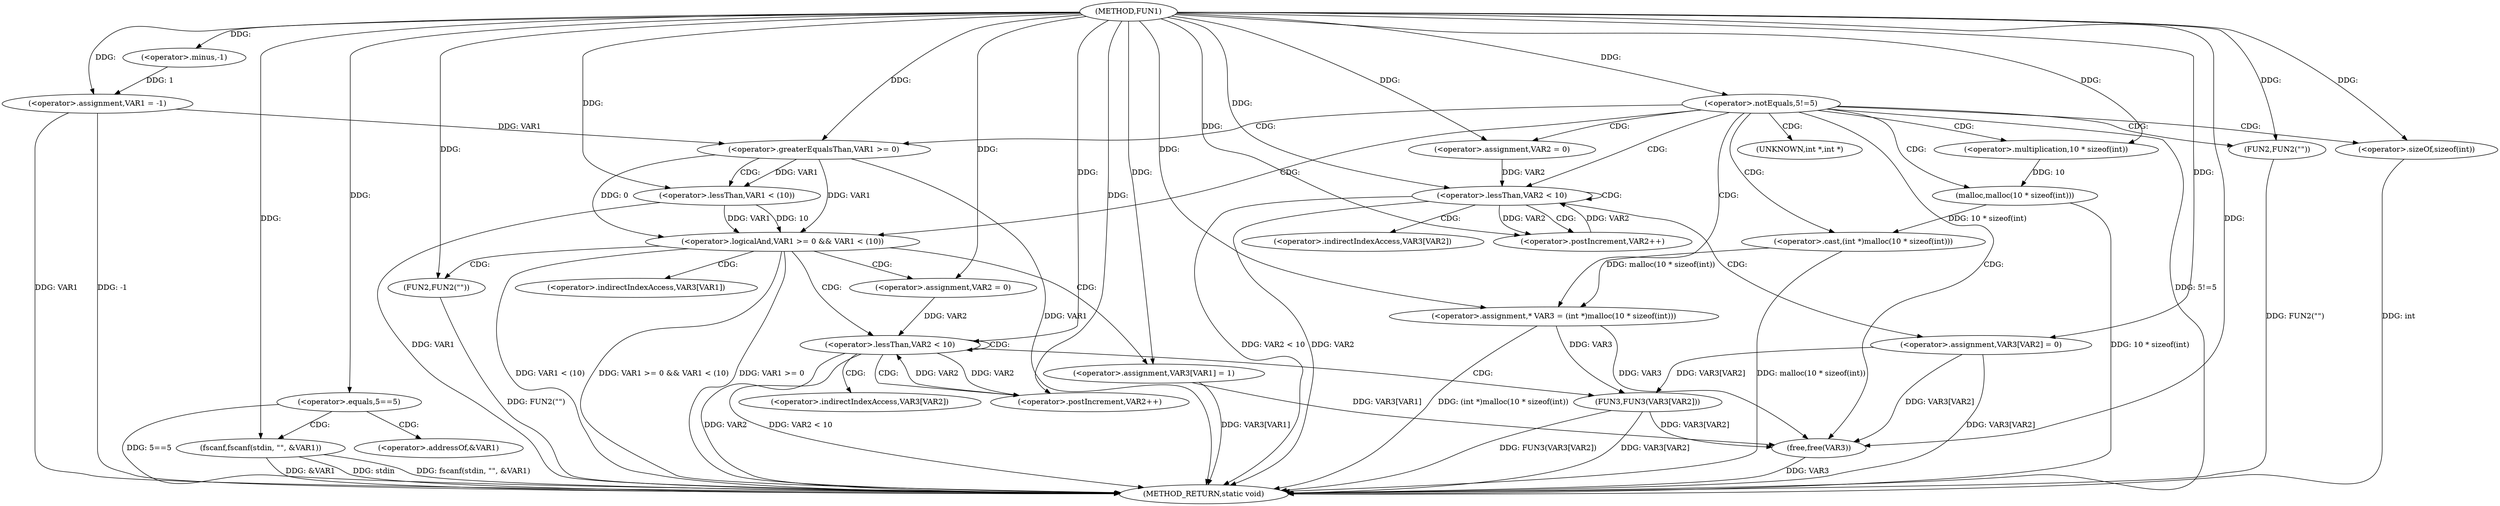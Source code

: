 digraph FUN1 {  
"1000100" [label = "(METHOD,FUN1)" ]
"1000187" [label = "(METHOD_RETURN,static void)" ]
"1000103" [label = "(<operator>.assignment,VAR1 = -1)" ]
"1000105" [label = "(<operator>.minus,-1)" ]
"1000108" [label = "(<operator>.equals,5==5)" ]
"1000112" [label = "(fscanf,fscanf(stdin, \"\", &VAR1))" ]
"1000118" [label = "(<operator>.notEquals,5!=5)" ]
"1000122" [label = "(FUN2,FUN2(\"\"))" ]
"1000129" [label = "(<operator>.assignment,* VAR3 = (int *)malloc(10 * sizeof(int)))" ]
"1000131" [label = "(<operator>.cast,(int *)malloc(10 * sizeof(int)))" ]
"1000133" [label = "(malloc,malloc(10 * sizeof(int)))" ]
"1000134" [label = "(<operator>.multiplication,10 * sizeof(int))" ]
"1000136" [label = "(<operator>.sizeOf,sizeof(int))" ]
"1000139" [label = "(<operator>.assignment,VAR2 = 0)" ]
"1000142" [label = "(<operator>.lessThan,VAR2 < 10)" ]
"1000145" [label = "(<operator>.postIncrement,VAR2++)" ]
"1000148" [label = "(<operator>.assignment,VAR3[VAR2] = 0)" ]
"1000154" [label = "(<operator>.logicalAnd,VAR1 >= 0 && VAR1 < (10))" ]
"1000155" [label = "(<operator>.greaterEqualsThan,VAR1 >= 0)" ]
"1000158" [label = "(<operator>.lessThan,VAR1 < (10))" ]
"1000162" [label = "(<operator>.assignment,VAR3[VAR1] = 1)" ]
"1000168" [label = "(<operator>.assignment,VAR2 = 0)" ]
"1000171" [label = "(<operator>.lessThan,VAR2 < 10)" ]
"1000174" [label = "(<operator>.postIncrement,VAR2++)" ]
"1000177" [label = "(FUN3,FUN3(VAR3[VAR2]))" ]
"1000183" [label = "(FUN2,FUN2(\"\"))" ]
"1000185" [label = "(free,free(VAR3))" ]
"1000115" [label = "(<operator>.addressOf,&VAR1)" ]
"1000132" [label = "(UNKNOWN,int *,int *)" ]
"1000149" [label = "(<operator>.indirectIndexAccess,VAR3[VAR2])" ]
"1000163" [label = "(<operator>.indirectIndexAccess,VAR3[VAR1])" ]
"1000178" [label = "(<operator>.indirectIndexAccess,VAR3[VAR2])" ]
  "1000108" -> "1000187"  [ label = "DDG: 5==5"] 
  "1000103" -> "1000187"  [ label = "DDG: VAR1"] 
  "1000103" -> "1000187"  [ label = "DDG: -1"] 
  "1000112" -> "1000187"  [ label = "DDG: &VAR1"] 
  "1000118" -> "1000187"  [ label = "DDG: 5!=5"] 
  "1000154" -> "1000187"  [ label = "DDG: VAR1 >= 0 && VAR1 < (10)"] 
  "1000112" -> "1000187"  [ label = "DDG: stdin"] 
  "1000177" -> "1000187"  [ label = "DDG: FUN3(VAR3[VAR2])"] 
  "1000155" -> "1000187"  [ label = "DDG: VAR1"] 
  "1000183" -> "1000187"  [ label = "DDG: FUN2(\"\")"] 
  "1000129" -> "1000187"  [ label = "DDG: (int *)malloc(10 * sizeof(int))"] 
  "1000177" -> "1000187"  [ label = "DDG: VAR3[VAR2]"] 
  "1000158" -> "1000187"  [ label = "DDG: VAR1"] 
  "1000185" -> "1000187"  [ label = "DDG: VAR3"] 
  "1000171" -> "1000187"  [ label = "DDG: VAR2"] 
  "1000142" -> "1000187"  [ label = "DDG: VAR2 < 10"] 
  "1000154" -> "1000187"  [ label = "DDG: VAR1 >= 0"] 
  "1000133" -> "1000187"  [ label = "DDG: 10 * sizeof(int)"] 
  "1000154" -> "1000187"  [ label = "DDG: VAR1 < (10)"] 
  "1000148" -> "1000187"  [ label = "DDG: VAR3[VAR2]"] 
  "1000131" -> "1000187"  [ label = "DDG: malloc(10 * sizeof(int))"] 
  "1000112" -> "1000187"  [ label = "DDG: fscanf(stdin, \"\", &VAR1)"] 
  "1000142" -> "1000187"  [ label = "DDG: VAR2"] 
  "1000122" -> "1000187"  [ label = "DDG: FUN2(\"\")"] 
  "1000171" -> "1000187"  [ label = "DDG: VAR2 < 10"] 
  "1000162" -> "1000187"  [ label = "DDG: VAR3[VAR1]"] 
  "1000136" -> "1000187"  [ label = "DDG: int"] 
  "1000105" -> "1000103"  [ label = "DDG: 1"] 
  "1000100" -> "1000103"  [ label = "DDG: "] 
  "1000100" -> "1000105"  [ label = "DDG: "] 
  "1000100" -> "1000108"  [ label = "DDG: "] 
  "1000100" -> "1000112"  [ label = "DDG: "] 
  "1000100" -> "1000118"  [ label = "DDG: "] 
  "1000100" -> "1000122"  [ label = "DDG: "] 
  "1000131" -> "1000129"  [ label = "DDG: malloc(10 * sizeof(int))"] 
  "1000100" -> "1000129"  [ label = "DDG: "] 
  "1000133" -> "1000131"  [ label = "DDG: 10 * sizeof(int)"] 
  "1000134" -> "1000133"  [ label = "DDG: 10"] 
  "1000100" -> "1000134"  [ label = "DDG: "] 
  "1000100" -> "1000136"  [ label = "DDG: "] 
  "1000100" -> "1000139"  [ label = "DDG: "] 
  "1000139" -> "1000142"  [ label = "DDG: VAR2"] 
  "1000145" -> "1000142"  [ label = "DDG: VAR2"] 
  "1000100" -> "1000142"  [ label = "DDG: "] 
  "1000142" -> "1000145"  [ label = "DDG: VAR2"] 
  "1000100" -> "1000145"  [ label = "DDG: "] 
  "1000100" -> "1000148"  [ label = "DDG: "] 
  "1000155" -> "1000154"  [ label = "DDG: VAR1"] 
  "1000155" -> "1000154"  [ label = "DDG: 0"] 
  "1000103" -> "1000155"  [ label = "DDG: VAR1"] 
  "1000100" -> "1000155"  [ label = "DDG: "] 
  "1000158" -> "1000154"  [ label = "DDG: VAR1"] 
  "1000158" -> "1000154"  [ label = "DDG: 10"] 
  "1000155" -> "1000158"  [ label = "DDG: VAR1"] 
  "1000100" -> "1000158"  [ label = "DDG: "] 
  "1000100" -> "1000162"  [ label = "DDG: "] 
  "1000100" -> "1000168"  [ label = "DDG: "] 
  "1000168" -> "1000171"  [ label = "DDG: VAR2"] 
  "1000174" -> "1000171"  [ label = "DDG: VAR2"] 
  "1000100" -> "1000171"  [ label = "DDG: "] 
  "1000171" -> "1000174"  [ label = "DDG: VAR2"] 
  "1000100" -> "1000174"  [ label = "DDG: "] 
  "1000129" -> "1000177"  [ label = "DDG: VAR3"] 
  "1000148" -> "1000177"  [ label = "DDG: VAR3[VAR2]"] 
  "1000100" -> "1000183"  [ label = "DDG: "] 
  "1000177" -> "1000185"  [ label = "DDG: VAR3[VAR2]"] 
  "1000129" -> "1000185"  [ label = "DDG: VAR3"] 
  "1000148" -> "1000185"  [ label = "DDG: VAR3[VAR2]"] 
  "1000162" -> "1000185"  [ label = "DDG: VAR3[VAR1]"] 
  "1000100" -> "1000185"  [ label = "DDG: "] 
  "1000108" -> "1000112"  [ label = "CDG: "] 
  "1000108" -> "1000115"  [ label = "CDG: "] 
  "1000118" -> "1000142"  [ label = "CDG: "] 
  "1000118" -> "1000139"  [ label = "CDG: "] 
  "1000118" -> "1000133"  [ label = "CDG: "] 
  "1000118" -> "1000136"  [ label = "CDG: "] 
  "1000118" -> "1000122"  [ label = "CDG: "] 
  "1000118" -> "1000131"  [ label = "CDG: "] 
  "1000118" -> "1000132"  [ label = "CDG: "] 
  "1000118" -> "1000155"  [ label = "CDG: "] 
  "1000118" -> "1000129"  [ label = "CDG: "] 
  "1000118" -> "1000154"  [ label = "CDG: "] 
  "1000118" -> "1000134"  [ label = "CDG: "] 
  "1000118" -> "1000185"  [ label = "CDG: "] 
  "1000142" -> "1000142"  [ label = "CDG: "] 
  "1000142" -> "1000148"  [ label = "CDG: "] 
  "1000142" -> "1000149"  [ label = "CDG: "] 
  "1000142" -> "1000145"  [ label = "CDG: "] 
  "1000154" -> "1000183"  [ label = "CDG: "] 
  "1000154" -> "1000163"  [ label = "CDG: "] 
  "1000154" -> "1000168"  [ label = "CDG: "] 
  "1000154" -> "1000171"  [ label = "CDG: "] 
  "1000154" -> "1000162"  [ label = "CDG: "] 
  "1000155" -> "1000158"  [ label = "CDG: "] 
  "1000171" -> "1000174"  [ label = "CDG: "] 
  "1000171" -> "1000178"  [ label = "CDG: "] 
  "1000171" -> "1000171"  [ label = "CDG: "] 
  "1000171" -> "1000177"  [ label = "CDG: "] 
}
